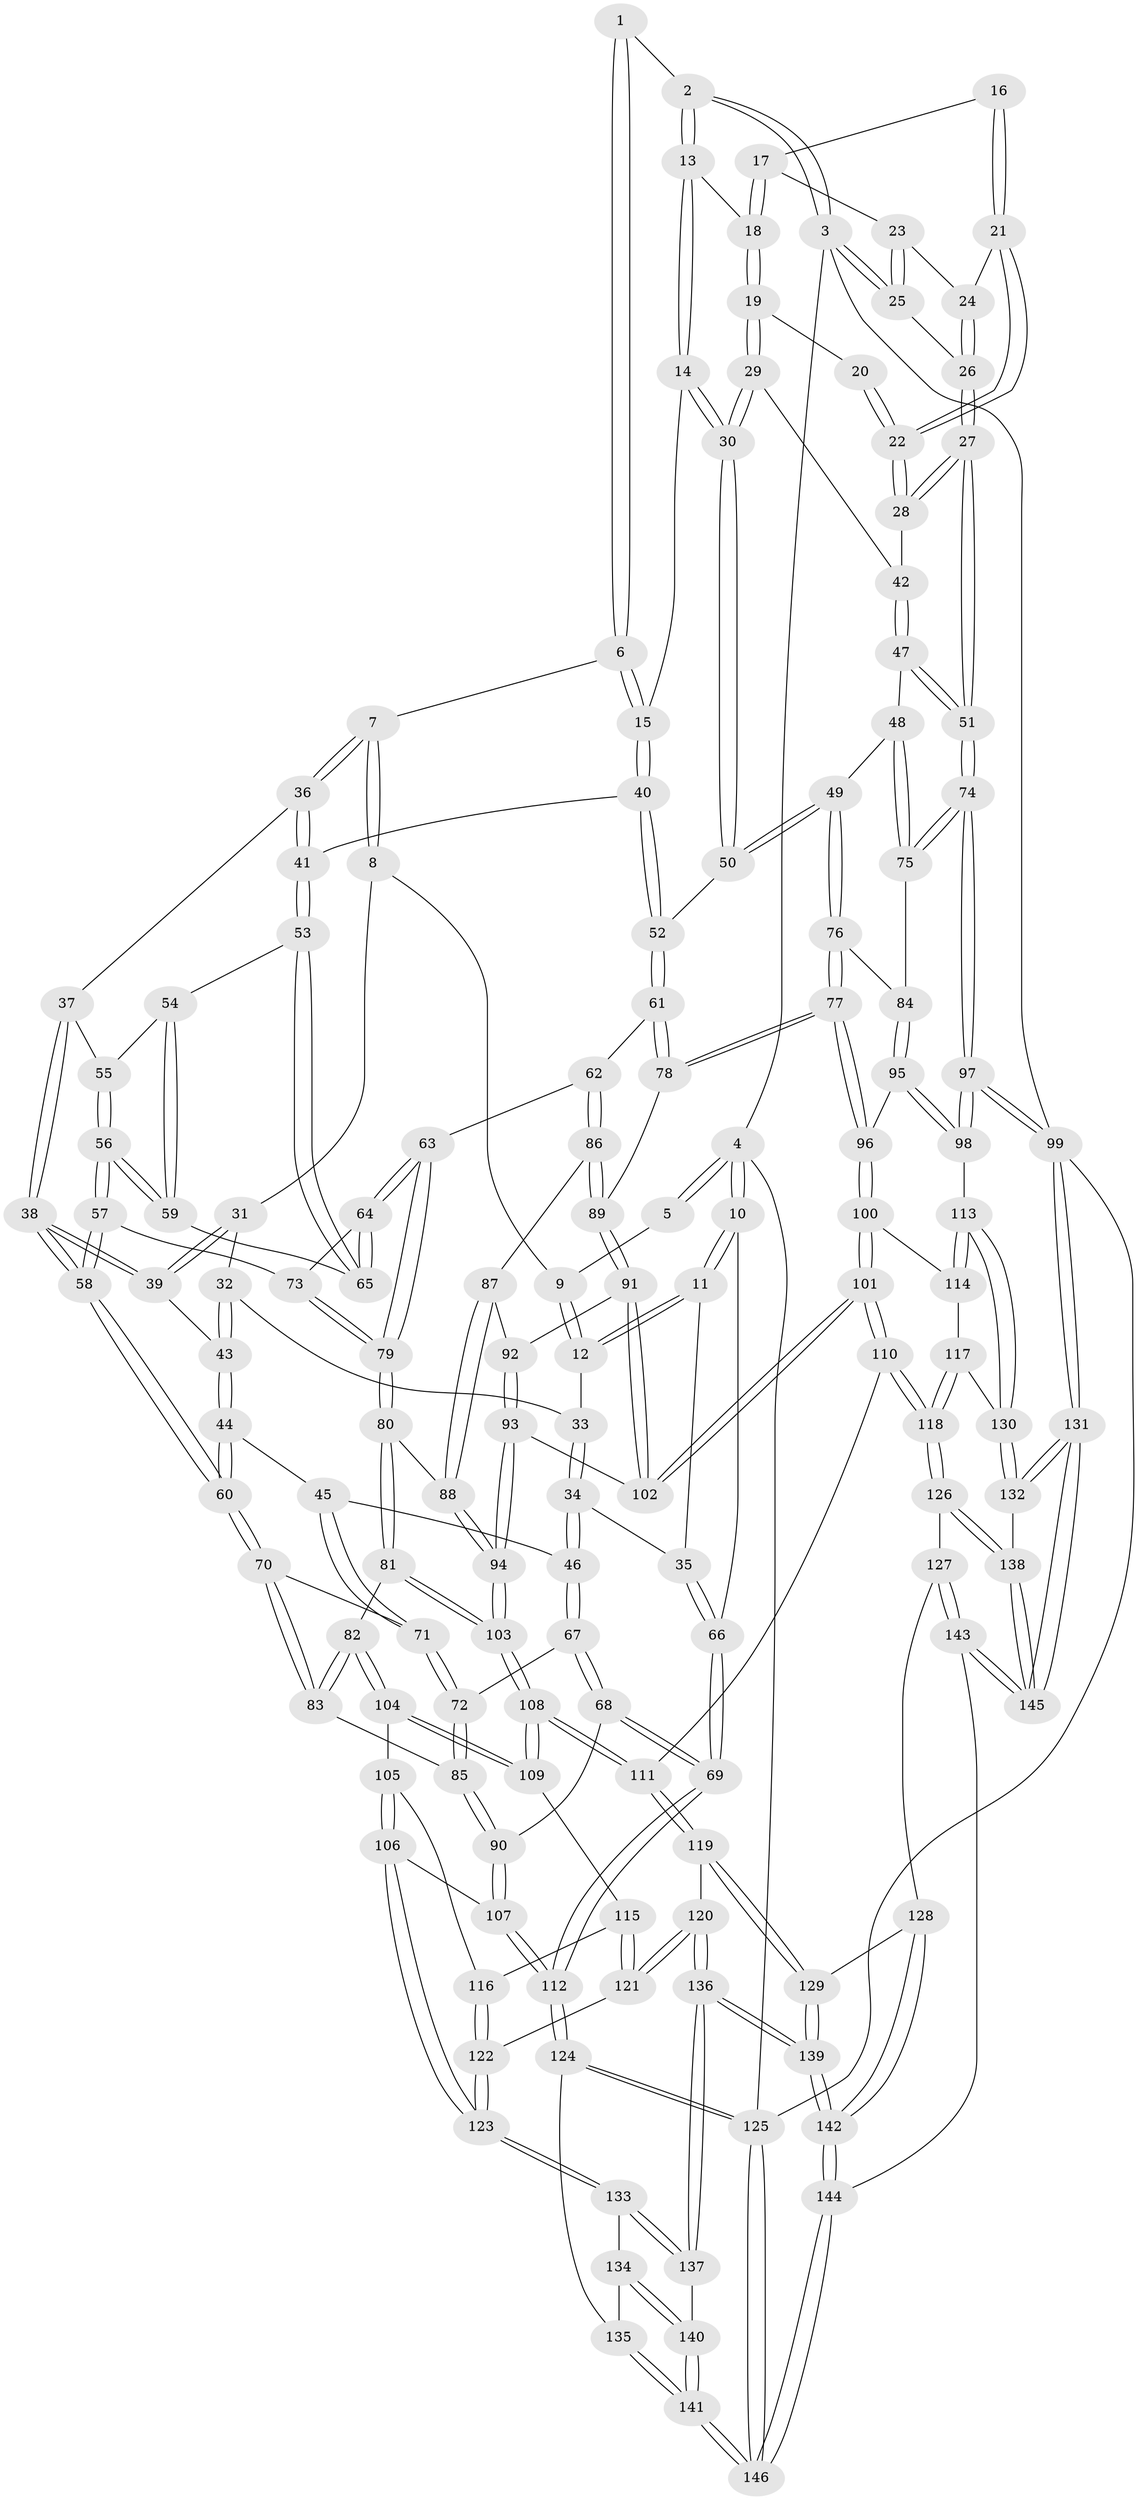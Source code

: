 // Generated by graph-tools (version 1.1) at 2025/27/03/09/25 03:27:12]
// undirected, 146 vertices, 362 edges
graph export_dot {
graph [start="1"]
  node [color=gray90,style=filled];
  1 [pos="+0.4614481914794574+0"];
  2 [pos="+0.7108854494703035+0"];
  3 [pos="+1+0"];
  4 [pos="+0+0"];
  5 [pos="+0.23075791933774095+0"];
  6 [pos="+0.4034612404962563+0.11090627802165158"];
  7 [pos="+0.36645230352241503+0.14217063694009546"];
  8 [pos="+0.338612661390635+0.1359821470744282"];
  9 [pos="+0.2162708018973514+0.013308632310137805"];
  10 [pos="+0+0.12227039723859784"];
  11 [pos="+0+0.158617798572277"];
  12 [pos="+0.14239867297334574+0.12534982498253894"];
  13 [pos="+0.7122064990027146+0"];
  14 [pos="+0.6391600311444101+0.12594376950113984"];
  15 [pos="+0.603629521653885+0.16176705202771943"];
  16 [pos="+0.959625607620017+0.15498247464978263"];
  17 [pos="+0.9916797081616318+0.11815714171802676"];
  18 [pos="+0.8149803102654706+0.09592047975451116"];
  19 [pos="+0.8404702939613855+0.1581932306185396"];
  20 [pos="+0.9350642269811738+0.16731311611260996"];
  21 [pos="+0.9522179544968439+0.19319454902359637"];
  22 [pos="+0.9344977987890509+0.21406433829638938"];
  23 [pos="+1+0.11556781485185547"];
  24 [pos="+0.9646901801716354+0.1925025768850217"];
  25 [pos="+1+0.009840028419597836"];
  26 [pos="+1+0.28033068113182497"];
  27 [pos="+1+0.33864673192260414"];
  28 [pos="+0.9241602879506051+0.234462007836002"];
  29 [pos="+0.8535275684538954+0.21246088155373177"];
  30 [pos="+0.7710655701382658+0.2960904130799346"];
  31 [pos="+0.26055918575350834+0.1877660458449537"];
  32 [pos="+0.21831693637319946+0.19735125483842045"];
  33 [pos="+0.1678536395019122+0.15619986408687994"];
  34 [pos="+0.13495760579108754+0.3016466844794734"];
  35 [pos="+0.12281389085993615+0.2991084194468428"];
  36 [pos="+0.3763996035950041+0.1865499081519981"];
  37 [pos="+0.37580210939237135+0.23959562284147845"];
  38 [pos="+0.3479288211063875+0.28177952296082803"];
  39 [pos="+0.31111137941955286+0.26781452611734485"];
  40 [pos="+0.5836601534077122+0.21152857423584487"];
  41 [pos="+0.5714827081688154+0.22608889676537705"];
  42 [pos="+0.8897448052848995+0.23716594576853758"];
  43 [pos="+0.21830099308310363+0.2691802064843821"];
  44 [pos="+0.21298636666018114+0.2785834313544045"];
  45 [pos="+0.17821833612291332+0.30928143943479264"];
  46 [pos="+0.16576457032151407+0.31603251398668675"];
  47 [pos="+0.8945774576366144+0.323772073049875"];
  48 [pos="+0.8392779124815599+0.36901357828476455"];
  49 [pos="+0.7795052230573997+0.3743854835549845"];
  50 [pos="+0.765484006483905+0.3597198670154622"];
  51 [pos="+1+0.3902311393395825"];
  52 [pos="+0.7106792317883136+0.35995467303814865"];
  53 [pos="+0.5556301987281524+0.252395754118073"];
  54 [pos="+0.4696010413771159+0.268233952518331"];
  55 [pos="+0.45497751401963266+0.2659760447490475"];
  56 [pos="+0.3849183468176187+0.3727810639545147"];
  57 [pos="+0.3707413293976799+0.3827852519043492"];
  58 [pos="+0.3472214460132647+0.3793610468710116"];
  59 [pos="+0.4429654433134186+0.339382031873805"];
  60 [pos="+0.34528440774250463+0.38072255529565746"];
  61 [pos="+0.6379802650225496+0.400373875386354"];
  62 [pos="+0.5811623298702179+0.40666559667072394"];
  63 [pos="+0.565578039011864+0.3921413312872064"];
  64 [pos="+0.5518771515568964+0.35573085305739693"];
  65 [pos="+0.5495682855244177+0.3429133394084171"];
  66 [pos="+0+0.5121765766513493"];
  67 [pos="+0.1729903228283884+0.4370150751554823"];
  68 [pos="+0+0.49640106210549256"];
  69 [pos="+0+0.5220064890922509"];
  70 [pos="+0.3423296136955148+0.3837482783717611"];
  71 [pos="+0.3187343862547637+0.39066664328621165"];
  72 [pos="+0.20204168122369295+0.4482728013824172"];
  73 [pos="+0.39138981029173825+0.3949779279859381"];
  74 [pos="+1+0.4582207154799179"];
  75 [pos="+0.9383038950163302+0.4449981191209176"];
  76 [pos="+0.7788452289895486+0.47562900841914263"];
  77 [pos="+0.7321644711355222+0.5230810427811571"];
  78 [pos="+0.709676953377183+0.5179762587868161"];
  79 [pos="+0.4504593108842137+0.446703834535301"];
  80 [pos="+0.46033748012399384+0.5250965762216804"];
  81 [pos="+0.4599333298581844+0.5255742014776513"];
  82 [pos="+0.3970257745514708+0.5594980405072386"];
  83 [pos="+0.3453007568004289+0.521805772297351"];
  84 [pos="+0.8458146024375888+0.5036898834409831"];
  85 [pos="+0.2445383537425884+0.549253089041079"];
  86 [pos="+0.5793431774061056+0.4521525551084734"];
  87 [pos="+0.5589147560635028+0.4876969471264193"];
  88 [pos="+0.4989063757250521+0.5223453391055585"];
  89 [pos="+0.66068263621841+0.524342971093526"];
  90 [pos="+0.2340819394753004+0.5812152671464169"];
  91 [pos="+0.6239195699616182+0.5589286774472542"];
  92 [pos="+0.5655532654010478+0.5014629332224108"];
  93 [pos="+0.574038262359832+0.5985140709415345"];
  94 [pos="+0.5731057145563492+0.5992935381494653"];
  95 [pos="+0.8891040376463252+0.5930558078340096"];
  96 [pos="+0.7462001994056463+0.6232959545891897"];
  97 [pos="+1+0.566606256539314"];
  98 [pos="+0.9690077051628377+0.6353377634061651"];
  99 [pos="+1+1"];
  100 [pos="+0.7387374723796295+0.6407520840359988"];
  101 [pos="+0.7118665978877524+0.6581770662973128"];
  102 [pos="+0.6134892782056092+0.5794792099591507"];
  103 [pos="+0.5355880610410467+0.682830251565194"];
  104 [pos="+0.38881140776145134+0.6251044870330028"];
  105 [pos="+0.3382062992572349+0.6561525308953766"];
  106 [pos="+0.23127147355109823+0.7025275311449339"];
  107 [pos="+0.22531691010330135+0.6987436027086898"];
  108 [pos="+0.5338285753237539+0.6946518462523597"];
  109 [pos="+0.4765113020673487+0.6882535389674104"];
  110 [pos="+0.684618182400595+0.6930923093124647"];
  111 [pos="+0.536343062495651+0.6978282339435362"];
  112 [pos="+0+0.7190117687704809"];
  113 [pos="+0.8931661675835219+0.736577980444001"];
  114 [pos="+0.7612636279752757+0.6608777190431141"];
  115 [pos="+0.4342212446631004+0.7245380056315114"];
  116 [pos="+0.4085002720911963+0.7393352072074734"];
  117 [pos="+0.7863847378119283+0.7693407305591436"];
  118 [pos="+0.706148192975856+0.7957781309044007"];
  119 [pos="+0.5401839302697615+0.8146887709930865"];
  120 [pos="+0.4550076097338133+0.8269435893781362"];
  121 [pos="+0.4437545182924647+0.8157633220718713"];
  122 [pos="+0.37800375473468617+0.7705948269619702"];
  123 [pos="+0.2775972048563892+0.7896647946809654"];
  124 [pos="+0+0.7391726374354265"];
  125 [pos="+0+1"];
  126 [pos="+0.683957834725863+0.867435152469545"];
  127 [pos="+0.6332629134652219+0.874129754938962"];
  128 [pos="+0.5850169126516988+0.8663187610128512"];
  129 [pos="+0.5564279523540089+0.8365802114476628"];
  130 [pos="+0.885089232641681+0.7744445075484268"];
  131 [pos="+1+1"];
  132 [pos="+0.9190425005085896+0.9373874256056673"];
  133 [pos="+0.2796761015621462+0.8284951892085146"];
  134 [pos="+0.0890869678741173+0.8718600004665484"];
  135 [pos="+0.06765009777686007+0.8699743949566165"];
  136 [pos="+0.370325333162966+0.9144418044317479"];
  137 [pos="+0.2859623121368512+0.8535754705100725"];
  138 [pos="+0.6899772034499643+0.8719673214073883"];
  139 [pos="+0.38927821331969337+0.9541414662422223"];
  140 [pos="+0.2290962212967095+0.9243078485059014"];
  141 [pos="+0.18826513758019128+1"];
  142 [pos="+0.4374870311413485+1"];
  143 [pos="+0.6126151889023637+1"];
  144 [pos="+0.4346712623486329+1"];
  145 [pos="+0.7253808618327443+1"];
  146 [pos="+0.19001359332388124+1"];
  1 -- 2;
  1 -- 6;
  1 -- 6;
  2 -- 3;
  2 -- 3;
  2 -- 13;
  2 -- 13;
  3 -- 4;
  3 -- 25;
  3 -- 25;
  3 -- 99;
  4 -- 5;
  4 -- 5;
  4 -- 10;
  4 -- 10;
  4 -- 125;
  5 -- 9;
  6 -- 7;
  6 -- 15;
  6 -- 15;
  7 -- 8;
  7 -- 8;
  7 -- 36;
  7 -- 36;
  8 -- 9;
  8 -- 31;
  9 -- 12;
  9 -- 12;
  10 -- 11;
  10 -- 11;
  10 -- 66;
  11 -- 12;
  11 -- 12;
  11 -- 35;
  12 -- 33;
  13 -- 14;
  13 -- 14;
  13 -- 18;
  14 -- 15;
  14 -- 30;
  14 -- 30;
  15 -- 40;
  15 -- 40;
  16 -- 17;
  16 -- 21;
  16 -- 21;
  17 -- 18;
  17 -- 18;
  17 -- 23;
  18 -- 19;
  18 -- 19;
  19 -- 20;
  19 -- 29;
  19 -- 29;
  20 -- 22;
  20 -- 22;
  21 -- 22;
  21 -- 22;
  21 -- 24;
  22 -- 28;
  22 -- 28;
  23 -- 24;
  23 -- 25;
  23 -- 25;
  24 -- 26;
  24 -- 26;
  25 -- 26;
  26 -- 27;
  26 -- 27;
  27 -- 28;
  27 -- 28;
  27 -- 51;
  27 -- 51;
  28 -- 42;
  29 -- 30;
  29 -- 30;
  29 -- 42;
  30 -- 50;
  30 -- 50;
  31 -- 32;
  31 -- 39;
  31 -- 39;
  32 -- 33;
  32 -- 43;
  32 -- 43;
  33 -- 34;
  33 -- 34;
  34 -- 35;
  34 -- 46;
  34 -- 46;
  35 -- 66;
  35 -- 66;
  36 -- 37;
  36 -- 41;
  36 -- 41;
  37 -- 38;
  37 -- 38;
  37 -- 55;
  38 -- 39;
  38 -- 39;
  38 -- 58;
  38 -- 58;
  39 -- 43;
  40 -- 41;
  40 -- 52;
  40 -- 52;
  41 -- 53;
  41 -- 53;
  42 -- 47;
  42 -- 47;
  43 -- 44;
  43 -- 44;
  44 -- 45;
  44 -- 60;
  44 -- 60;
  45 -- 46;
  45 -- 71;
  45 -- 71;
  46 -- 67;
  46 -- 67;
  47 -- 48;
  47 -- 51;
  47 -- 51;
  48 -- 49;
  48 -- 75;
  48 -- 75;
  49 -- 50;
  49 -- 50;
  49 -- 76;
  49 -- 76;
  50 -- 52;
  51 -- 74;
  51 -- 74;
  52 -- 61;
  52 -- 61;
  53 -- 54;
  53 -- 65;
  53 -- 65;
  54 -- 55;
  54 -- 59;
  54 -- 59;
  55 -- 56;
  55 -- 56;
  56 -- 57;
  56 -- 57;
  56 -- 59;
  56 -- 59;
  57 -- 58;
  57 -- 58;
  57 -- 73;
  58 -- 60;
  58 -- 60;
  59 -- 65;
  60 -- 70;
  60 -- 70;
  61 -- 62;
  61 -- 78;
  61 -- 78;
  62 -- 63;
  62 -- 86;
  62 -- 86;
  63 -- 64;
  63 -- 64;
  63 -- 79;
  63 -- 79;
  64 -- 65;
  64 -- 65;
  64 -- 73;
  66 -- 69;
  66 -- 69;
  67 -- 68;
  67 -- 68;
  67 -- 72;
  68 -- 69;
  68 -- 69;
  68 -- 90;
  69 -- 112;
  69 -- 112;
  70 -- 71;
  70 -- 83;
  70 -- 83;
  71 -- 72;
  71 -- 72;
  72 -- 85;
  72 -- 85;
  73 -- 79;
  73 -- 79;
  74 -- 75;
  74 -- 75;
  74 -- 97;
  74 -- 97;
  75 -- 84;
  76 -- 77;
  76 -- 77;
  76 -- 84;
  77 -- 78;
  77 -- 78;
  77 -- 96;
  77 -- 96;
  78 -- 89;
  79 -- 80;
  79 -- 80;
  80 -- 81;
  80 -- 81;
  80 -- 88;
  81 -- 82;
  81 -- 103;
  81 -- 103;
  82 -- 83;
  82 -- 83;
  82 -- 104;
  82 -- 104;
  83 -- 85;
  84 -- 95;
  84 -- 95;
  85 -- 90;
  85 -- 90;
  86 -- 87;
  86 -- 89;
  86 -- 89;
  87 -- 88;
  87 -- 88;
  87 -- 92;
  88 -- 94;
  88 -- 94;
  89 -- 91;
  89 -- 91;
  90 -- 107;
  90 -- 107;
  91 -- 92;
  91 -- 102;
  91 -- 102;
  92 -- 93;
  92 -- 93;
  93 -- 94;
  93 -- 94;
  93 -- 102;
  94 -- 103;
  94 -- 103;
  95 -- 96;
  95 -- 98;
  95 -- 98;
  96 -- 100;
  96 -- 100;
  97 -- 98;
  97 -- 98;
  97 -- 99;
  97 -- 99;
  98 -- 113;
  99 -- 131;
  99 -- 131;
  99 -- 125;
  100 -- 101;
  100 -- 101;
  100 -- 114;
  101 -- 102;
  101 -- 102;
  101 -- 110;
  101 -- 110;
  103 -- 108;
  103 -- 108;
  104 -- 105;
  104 -- 109;
  104 -- 109;
  105 -- 106;
  105 -- 106;
  105 -- 116;
  106 -- 107;
  106 -- 123;
  106 -- 123;
  107 -- 112;
  107 -- 112;
  108 -- 109;
  108 -- 109;
  108 -- 111;
  108 -- 111;
  109 -- 115;
  110 -- 111;
  110 -- 118;
  110 -- 118;
  111 -- 119;
  111 -- 119;
  112 -- 124;
  112 -- 124;
  113 -- 114;
  113 -- 114;
  113 -- 130;
  113 -- 130;
  114 -- 117;
  115 -- 116;
  115 -- 121;
  115 -- 121;
  116 -- 122;
  116 -- 122;
  117 -- 118;
  117 -- 118;
  117 -- 130;
  118 -- 126;
  118 -- 126;
  119 -- 120;
  119 -- 129;
  119 -- 129;
  120 -- 121;
  120 -- 121;
  120 -- 136;
  120 -- 136;
  121 -- 122;
  122 -- 123;
  122 -- 123;
  123 -- 133;
  123 -- 133;
  124 -- 125;
  124 -- 125;
  124 -- 135;
  125 -- 146;
  125 -- 146;
  126 -- 127;
  126 -- 138;
  126 -- 138;
  127 -- 128;
  127 -- 143;
  127 -- 143;
  128 -- 129;
  128 -- 142;
  128 -- 142;
  129 -- 139;
  129 -- 139;
  130 -- 132;
  130 -- 132;
  131 -- 132;
  131 -- 132;
  131 -- 145;
  131 -- 145;
  132 -- 138;
  133 -- 134;
  133 -- 137;
  133 -- 137;
  134 -- 135;
  134 -- 140;
  134 -- 140;
  135 -- 141;
  135 -- 141;
  136 -- 137;
  136 -- 137;
  136 -- 139;
  136 -- 139;
  137 -- 140;
  138 -- 145;
  138 -- 145;
  139 -- 142;
  139 -- 142;
  140 -- 141;
  140 -- 141;
  141 -- 146;
  141 -- 146;
  142 -- 144;
  142 -- 144;
  143 -- 144;
  143 -- 145;
  143 -- 145;
  144 -- 146;
  144 -- 146;
}
